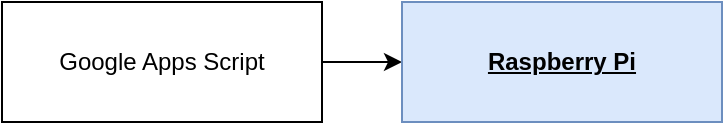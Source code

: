 <mxfile>
    <diagram id="45_fQR_Ww6o7vBid9BbF" name="Google Cloud Run">
        <mxGraphModel dx="852" dy="438" grid="1" gridSize="10" guides="1" tooltips="1" connect="1" arrows="1" fold="1" page="1" pageScale="1" pageWidth="827" pageHeight="1169" math="0" shadow="0">
            <root>
                <mxCell id="0"/>
                <mxCell id="1" parent="0"/>
                <mxCell id="4" style="edgeStyle=none;html=1;exitX=1;exitY=0.5;exitDx=0;exitDy=0;entryX=0;entryY=0.5;entryDx=0;entryDy=0;" parent="1" source="2" target="3" edge="1">
                    <mxGeometry relative="1" as="geometry"/>
                </mxCell>
                <mxCell id="2" value="Google Apps Script" style="rounded=0;whiteSpace=wrap;html=1;" parent="1" vertex="1">
                    <mxGeometry x="80" y="80" width="160" height="60" as="geometry"/>
                </mxCell>
                <mxCell id="3" value="Raspberry Pi" style="rounded=0;whiteSpace=wrap;html=1;fillColor=#dae8fc;strokeColor=#6c8ebf;fontStyle=5" parent="1" vertex="1">
                    <mxGeometry x="280" y="80" width="160" height="60" as="geometry"/>
                </mxCell>
            </root>
        </mxGraphModel>
    </diagram>
</mxfile>